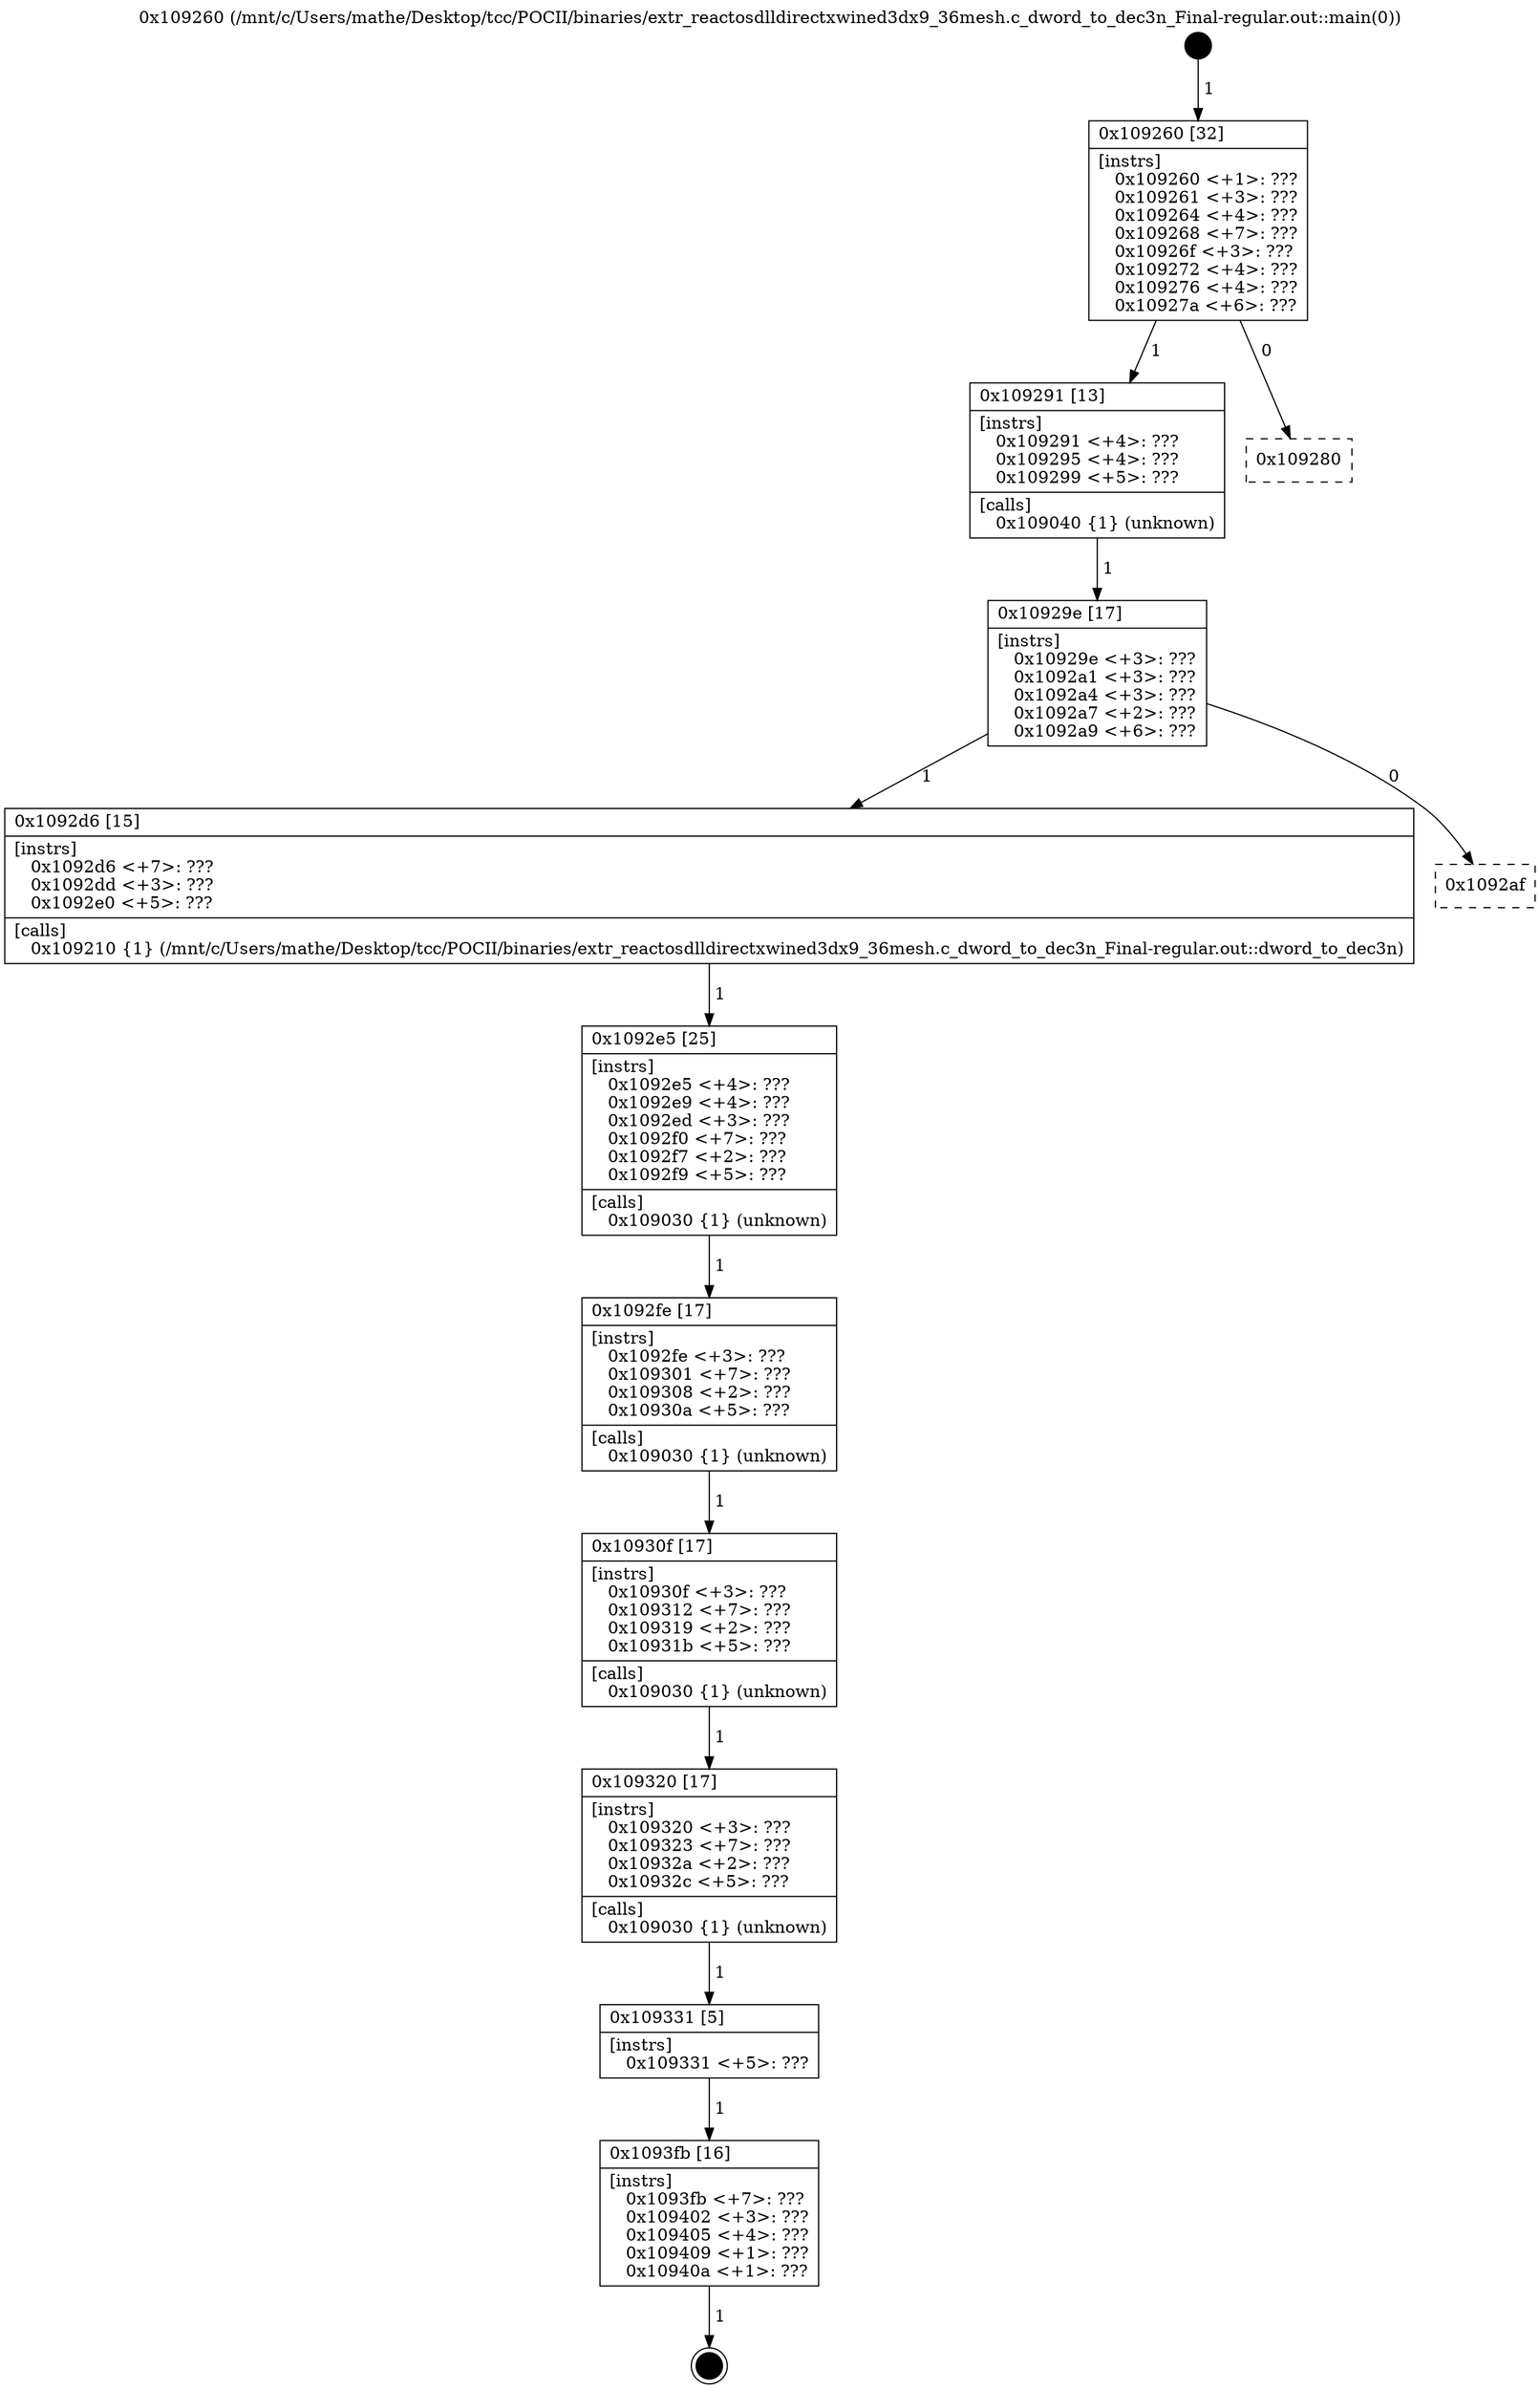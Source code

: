 digraph "0x109260" {
  label = "0x109260 (/mnt/c/Users/mathe/Desktop/tcc/POCII/binaries/extr_reactosdlldirectxwined3dx9_36mesh.c_dword_to_dec3n_Final-regular.out::main(0))"
  labelloc = "t"
  node[shape=record]

  Entry [label="",width=0.3,height=0.3,shape=circle,fillcolor=black,style=filled]
  "0x109260" [label="{
     0x109260 [32]\l
     | [instrs]\l
     &nbsp;&nbsp;0x109260 \<+1\>: ???\l
     &nbsp;&nbsp;0x109261 \<+3\>: ???\l
     &nbsp;&nbsp;0x109264 \<+4\>: ???\l
     &nbsp;&nbsp;0x109268 \<+7\>: ???\l
     &nbsp;&nbsp;0x10926f \<+3\>: ???\l
     &nbsp;&nbsp;0x109272 \<+4\>: ???\l
     &nbsp;&nbsp;0x109276 \<+4\>: ???\l
     &nbsp;&nbsp;0x10927a \<+6\>: ???\l
  }"]
  "0x109291" [label="{
     0x109291 [13]\l
     | [instrs]\l
     &nbsp;&nbsp;0x109291 \<+4\>: ???\l
     &nbsp;&nbsp;0x109295 \<+4\>: ???\l
     &nbsp;&nbsp;0x109299 \<+5\>: ???\l
     | [calls]\l
     &nbsp;&nbsp;0x109040 \{1\} (unknown)\l
  }"]
  "0x109280" [label="{
     0x109280\l
  }", style=dashed]
  "0x10929e" [label="{
     0x10929e [17]\l
     | [instrs]\l
     &nbsp;&nbsp;0x10929e \<+3\>: ???\l
     &nbsp;&nbsp;0x1092a1 \<+3\>: ???\l
     &nbsp;&nbsp;0x1092a4 \<+3\>: ???\l
     &nbsp;&nbsp;0x1092a7 \<+2\>: ???\l
     &nbsp;&nbsp;0x1092a9 \<+6\>: ???\l
  }"]
  "0x1092d6" [label="{
     0x1092d6 [15]\l
     | [instrs]\l
     &nbsp;&nbsp;0x1092d6 \<+7\>: ???\l
     &nbsp;&nbsp;0x1092dd \<+3\>: ???\l
     &nbsp;&nbsp;0x1092e0 \<+5\>: ???\l
     | [calls]\l
     &nbsp;&nbsp;0x109210 \{1\} (/mnt/c/Users/mathe/Desktop/tcc/POCII/binaries/extr_reactosdlldirectxwined3dx9_36mesh.c_dword_to_dec3n_Final-regular.out::dword_to_dec3n)\l
  }"]
  "0x1092af" [label="{
     0x1092af\l
  }", style=dashed]
  "0x1092e5" [label="{
     0x1092e5 [25]\l
     | [instrs]\l
     &nbsp;&nbsp;0x1092e5 \<+4\>: ???\l
     &nbsp;&nbsp;0x1092e9 \<+4\>: ???\l
     &nbsp;&nbsp;0x1092ed \<+3\>: ???\l
     &nbsp;&nbsp;0x1092f0 \<+7\>: ???\l
     &nbsp;&nbsp;0x1092f7 \<+2\>: ???\l
     &nbsp;&nbsp;0x1092f9 \<+5\>: ???\l
     | [calls]\l
     &nbsp;&nbsp;0x109030 \{1\} (unknown)\l
  }"]
  "0x1092fe" [label="{
     0x1092fe [17]\l
     | [instrs]\l
     &nbsp;&nbsp;0x1092fe \<+3\>: ???\l
     &nbsp;&nbsp;0x109301 \<+7\>: ???\l
     &nbsp;&nbsp;0x109308 \<+2\>: ???\l
     &nbsp;&nbsp;0x10930a \<+5\>: ???\l
     | [calls]\l
     &nbsp;&nbsp;0x109030 \{1\} (unknown)\l
  }"]
  "0x10930f" [label="{
     0x10930f [17]\l
     | [instrs]\l
     &nbsp;&nbsp;0x10930f \<+3\>: ???\l
     &nbsp;&nbsp;0x109312 \<+7\>: ???\l
     &nbsp;&nbsp;0x109319 \<+2\>: ???\l
     &nbsp;&nbsp;0x10931b \<+5\>: ???\l
     | [calls]\l
     &nbsp;&nbsp;0x109030 \{1\} (unknown)\l
  }"]
  "0x109320" [label="{
     0x109320 [17]\l
     | [instrs]\l
     &nbsp;&nbsp;0x109320 \<+3\>: ???\l
     &nbsp;&nbsp;0x109323 \<+7\>: ???\l
     &nbsp;&nbsp;0x10932a \<+2\>: ???\l
     &nbsp;&nbsp;0x10932c \<+5\>: ???\l
     | [calls]\l
     &nbsp;&nbsp;0x109030 \{1\} (unknown)\l
  }"]
  "0x109331" [label="{
     0x109331 [5]\l
     | [instrs]\l
     &nbsp;&nbsp;0x109331 \<+5\>: ???\l
  }"]
  "0x1093fb" [label="{
     0x1093fb [16]\l
     | [instrs]\l
     &nbsp;&nbsp;0x1093fb \<+7\>: ???\l
     &nbsp;&nbsp;0x109402 \<+3\>: ???\l
     &nbsp;&nbsp;0x109405 \<+4\>: ???\l
     &nbsp;&nbsp;0x109409 \<+1\>: ???\l
     &nbsp;&nbsp;0x10940a \<+1\>: ???\l
  }"]
  Exit [label="",width=0.3,height=0.3,shape=circle,fillcolor=black,style=filled,peripheries=2]
  Entry -> "0x109260" [label=" 1"]
  "0x109260" -> "0x109291" [label=" 1"]
  "0x109260" -> "0x109280" [label=" 0"]
  "0x109291" -> "0x10929e" [label=" 1"]
  "0x10929e" -> "0x1092d6" [label=" 1"]
  "0x10929e" -> "0x1092af" [label=" 0"]
  "0x1092d6" -> "0x1092e5" [label=" 1"]
  "0x1092e5" -> "0x1092fe" [label=" 1"]
  "0x1092fe" -> "0x10930f" [label=" 1"]
  "0x10930f" -> "0x109320" [label=" 1"]
  "0x109320" -> "0x109331" [label=" 1"]
  "0x109331" -> "0x1093fb" [label=" 1"]
  "0x1093fb" -> Exit [label=" 1"]
}
